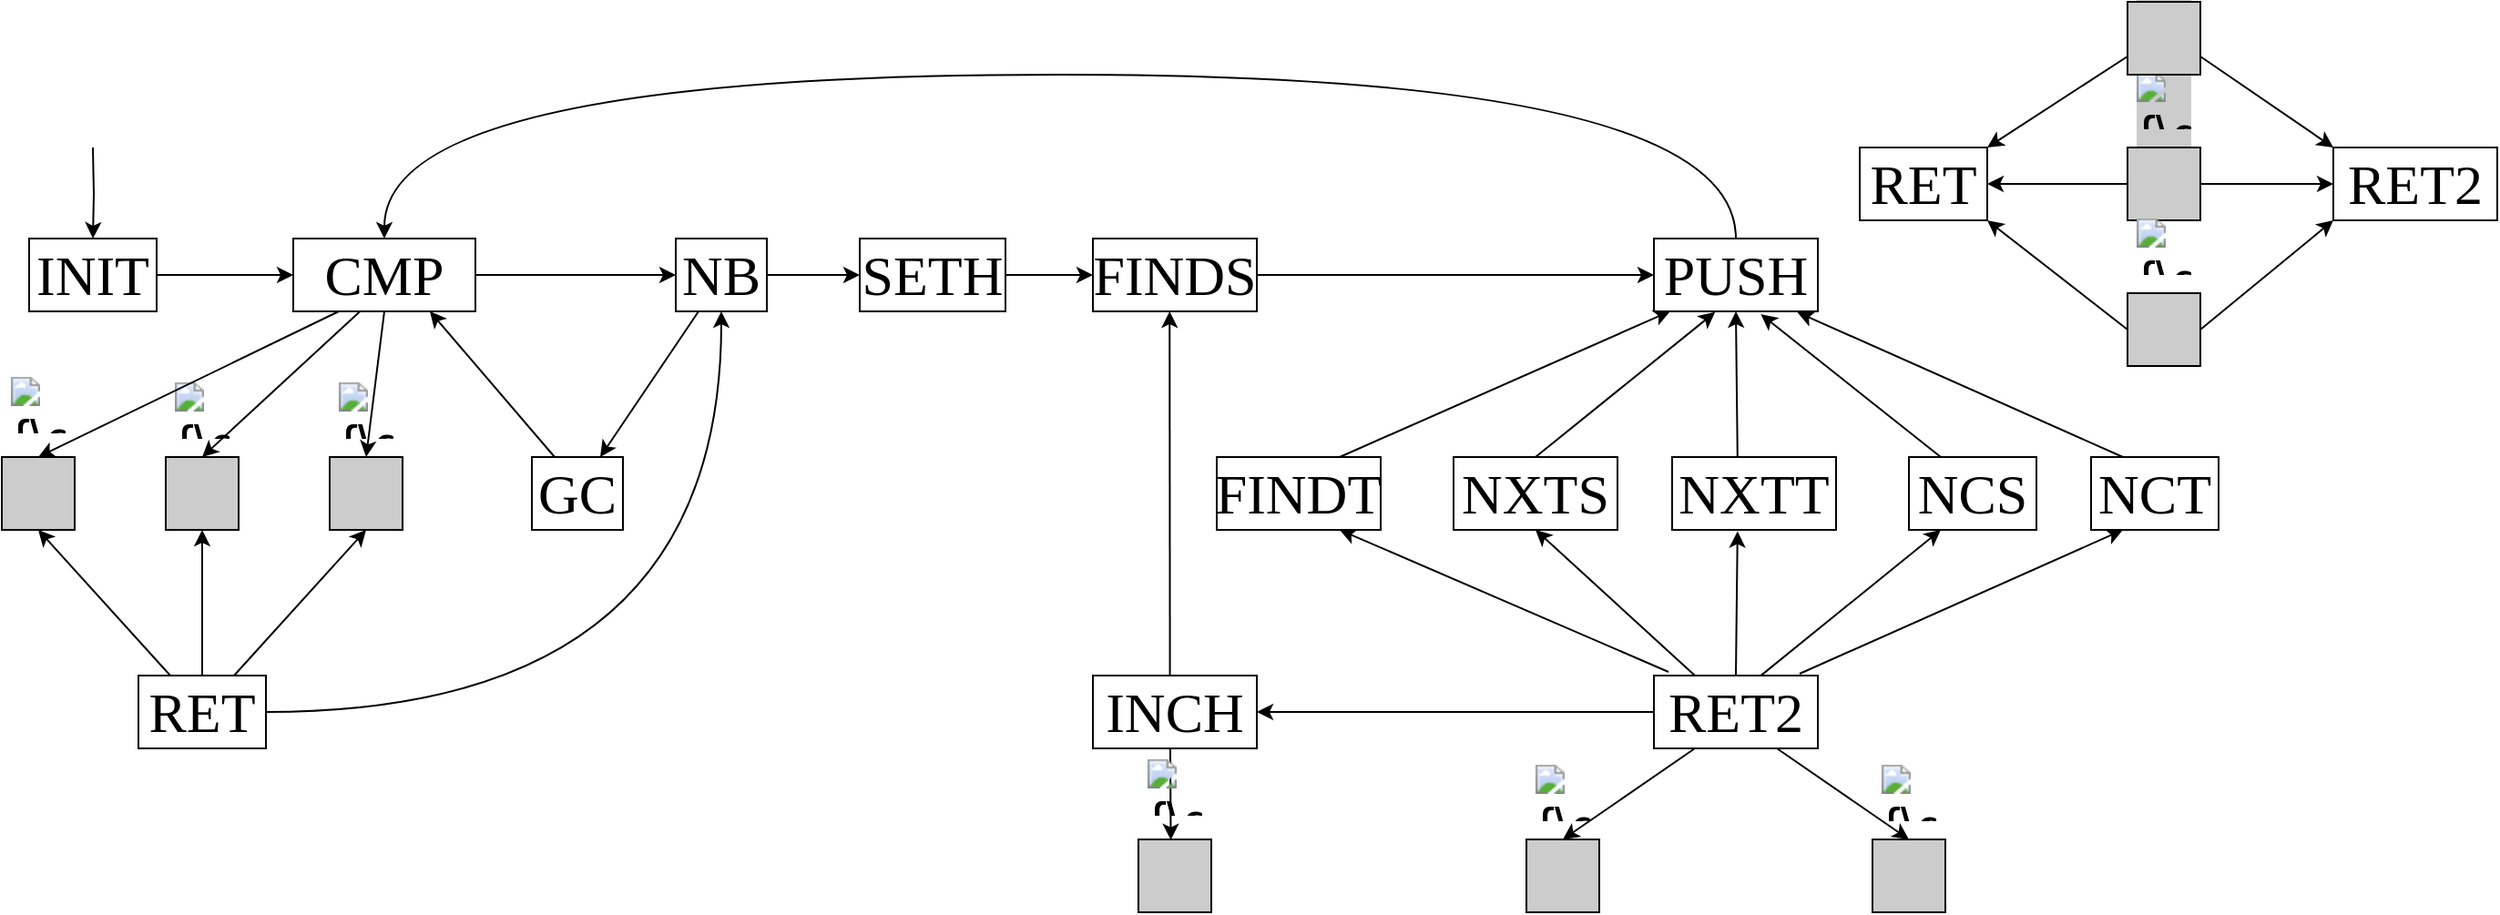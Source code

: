 <mxfile version="12.9.7" type="device"><diagram id="C5RBs43oDa-KdzZeNtuy" name="Page-1"><mxGraphModel dx="1422" dy="713" grid="1" gridSize="10" guides="1" tooltips="1" connect="1" arrows="1" fold="1" page="1" pageScale="1" pageWidth="2339" pageHeight="3300" math="0" shadow="0"><root><mxCell id="WIyWlLk6GJQsqaUBKTNV-0"/><mxCell id="WIyWlLk6GJQsqaUBKTNV-1" parent="WIyWlLk6GJQsqaUBKTNV-0"/><mxCell id="mIihfWr5q3QHx2a527gM-0" style="edgeStyle=orthogonalEdgeStyle;rounded=0;orthogonalLoop=1;jettySize=auto;html=1;exitX=0.5;exitY=1;exitDx=0;exitDy=0;fontFamily=Times New Roman;fontSize=31;" parent="WIyWlLk6GJQsqaUBKTNV-1" target="mIihfWr5q3QHx2a527gM-3" edge="1"><mxGeometry relative="1" as="geometry"><mxPoint x="230" y="200" as="sourcePoint"/></mxGeometry></mxCell><mxCell id="mIihfWr5q3QHx2a527gM-2" style="edgeStyle=orthogonalEdgeStyle;rounded=0;orthogonalLoop=1;jettySize=auto;html=1;exitX=1;exitY=0.5;exitDx=0;exitDy=0;entryX=0;entryY=0.5;entryDx=0;entryDy=0;fontFamily=Times New Roman;fontSize=31;" parent="WIyWlLk6GJQsqaUBKTNV-1" source="mIihfWr5q3QHx2a527gM-3" target="mIihfWr5q3QHx2a527gM-7" edge="1"><mxGeometry relative="1" as="geometry"/></mxCell><mxCell id="mIihfWr5q3QHx2a527gM-3" value="INIT" style="rounded=0;whiteSpace=wrap;html=1;fontFamily=Times New Roman;fontSize=31;" parent="WIyWlLk6GJQsqaUBKTNV-1" vertex="1"><mxGeometry x="195" y="250" width="70" height="40" as="geometry"/></mxCell><mxCell id="mIihfWr5q3QHx2a527gM-4" style="edgeStyle=orthogonalEdgeStyle;rounded=0;orthogonalLoop=1;jettySize=auto;html=1;exitX=1;exitY=0.5;exitDx=0;exitDy=0;entryX=0;entryY=0.5;entryDx=0;entryDy=0;fontFamily=Times New Roman;fontSize=31;" parent="WIyWlLk6GJQsqaUBKTNV-1" source="mIihfWr5q3QHx2a527gM-7" target="mIihfWr5q3QHx2a527gM-10" edge="1"><mxGeometry relative="1" as="geometry"/></mxCell><mxCell id="mIihfWr5q3QHx2a527gM-5" style="edgeStyle=none;rounded=0;orthogonalLoop=1;jettySize=auto;html=1;entryX=0.5;entryY=0;entryDx=0;entryDy=0;fontFamily=Times New Roman;fontSize=31;exitX=0.368;exitY=0.997;exitDx=0;exitDy=0;exitPerimeter=0;" parent="WIyWlLk6GJQsqaUBKTNV-1" source="mIihfWr5q3QHx2a527gM-7" target="mIihfWr5q3QHx2a527gM-14" edge="1"><mxGeometry relative="1" as="geometry"><mxPoint x="370" y="310" as="sourcePoint"/></mxGeometry></mxCell><mxCell id="mIihfWr5q3QHx2a527gM-6" style="edgeStyle=none;rounded=0;orthogonalLoop=1;jettySize=auto;html=1;entryX=0.5;entryY=0;entryDx=0;entryDy=0;fontFamily=Times New Roman;fontSize=31;exitX=0.5;exitY=1;exitDx=0;exitDy=0;" parent="WIyWlLk6GJQsqaUBKTNV-1" source="mIihfWr5q3QHx2a527gM-7" target="mIihfWr5q3QHx2a527gM-15" edge="1"><mxGeometry relative="1" as="geometry"><mxPoint x="400" y="320" as="sourcePoint"/></mxGeometry></mxCell><mxCell id="mIihfWr5q3QHx2a527gM-7" value="CMP" style="rounded=0;whiteSpace=wrap;html=1;fontFamily=Times New Roman;fontSize=31;" parent="WIyWlLk6GJQsqaUBKTNV-1" vertex="1"><mxGeometry x="340" y="250" width="100" height="40" as="geometry"/></mxCell><mxCell id="mIihfWr5q3QHx2a527gM-8" style="edgeStyle=none;rounded=0;orthogonalLoop=1;jettySize=auto;html=1;exitX=1;exitY=0.5;exitDx=0;exitDy=0;entryX=0;entryY=0.5;entryDx=0;entryDy=0;fontFamily=Times New Roman;fontSize=31;" parent="WIyWlLk6GJQsqaUBKTNV-1" source="mIihfWr5q3QHx2a527gM-10" target="mIihfWr5q3QHx2a527gM-22" edge="1"><mxGeometry relative="1" as="geometry"/></mxCell><mxCell id="mIihfWr5q3QHx2a527gM-9" style="edgeStyle=none;rounded=0;orthogonalLoop=1;jettySize=auto;html=1;exitX=0.25;exitY=1;exitDx=0;exitDy=0;entryX=0.75;entryY=0;entryDx=0;entryDy=0;fontFamily=Times New Roman;fontSize=31;" parent="WIyWlLk6GJQsqaUBKTNV-1" source="mIihfWr5q3QHx2a527gM-10" target="mIihfWr5q3QHx2a527gM-12" edge="1"><mxGeometry relative="1" as="geometry"/></mxCell><mxCell id="mIihfWr5q3QHx2a527gM-10" value="NB" style="rounded=0;whiteSpace=wrap;html=1;fontFamily=Times New Roman;fontSize=31;" parent="WIyWlLk6GJQsqaUBKTNV-1" vertex="1"><mxGeometry x="550" y="250" width="50" height="40" as="geometry"/></mxCell><mxCell id="mIihfWr5q3QHx2a527gM-11" style="edgeStyle=none;rounded=0;orthogonalLoop=1;jettySize=auto;html=1;exitX=0.25;exitY=0;exitDx=0;exitDy=0;entryX=0.75;entryY=1;entryDx=0;entryDy=0;fontFamily=Times New Roman;fontSize=31;" parent="WIyWlLk6GJQsqaUBKTNV-1" source="mIihfWr5q3QHx2a527gM-12" target="mIihfWr5q3QHx2a527gM-7" edge="1"><mxGeometry relative="1" as="geometry"/></mxCell><mxCell id="mIihfWr5q3QHx2a527gM-12" value="GC" style="rounded=0;whiteSpace=wrap;html=1;fontFamily=Times New Roman;fontSize=31;" parent="WIyWlLk6GJQsqaUBKTNV-1" vertex="1"><mxGeometry x="471" y="370" width="50" height="40" as="geometry"/></mxCell><mxCell id="mIihfWr5q3QHx2a527gM-13" value="&lt;font style=&quot;font-size: 31px;&quot;&gt;&lt;img src=&quot;https://en.wikipedia.org/api/rest_v1/media/math/render/svg/a725ebc5ab8de11d7b71a8aa5a3706c2ea467885&quot; class=&quot;mwe-math-fallback-image-inline&quot; alt=&quot;{\displaystyle \cong }&quot; style=&quot;border: 0px ; vertical-align: 0.049ex ; display: inline-block ; font-family: sans-serif ; text-align: left ; white-space: normal ; margin-bottom: -0.22ex ; width: 1.808ex ; height: 1.843ex&quot;&gt;&lt;/font&gt;" style="rounded=0;whiteSpace=wrap;html=1;fontFamily=Times New Roman;fontSize=31;labelBackgroundColor=none;fillColor=#CCCCCC;" parent="WIyWlLk6GJQsqaUBKTNV-1" vertex="1"><mxGeometry x="180" y="370" width="40" height="40" as="geometry"/></mxCell><mxCell id="mIihfWr5q3QHx2a527gM-14" value="&lt;span style=&quot;&quot;&gt;&lt;img src=&quot;https://en.wikipedia.org/api/rest_v1/media/math/render/svg/59707ac9078525b52a9e21a1baf9ab787af7a9aa&quot; class=&quot;mwe-math-fallback-image-inline&quot; alt=&quot;{\displaystyle \prec }&quot; style=&quot;border: 0px ; vertical-align: -0.338ex ; display: inline-block ; font-family: sans-serif ; text-align: left ; width: 1.808ex ; height: 1.843ex&quot;&gt;&lt;/span&gt;" style="rounded=0;whiteSpace=wrap;html=1;fontFamily=Times New Roman;fontSize=31;labelBackgroundColor=none;fillColor=#CCCCCC;" parent="WIyWlLk6GJQsqaUBKTNV-1" vertex="1"><mxGeometry x="270" y="370" width="40" height="40" as="geometry"/></mxCell><mxCell id="mIihfWr5q3QHx2a527gM-15" value="&lt;img src=&quot;https://en.wikipedia.org/api/rest_v1/media/math/render/svg/c83449a4993b5c578a3b719f854a5f042991f361&quot; class=&quot;mwe-math-fallback-image-inline&quot; alt=&quot;{\displaystyle \succ }&quot; style=&quot;border: 0px; vertical-align: -0.338ex; display: inline-block; font-family: sans-serif; text-align: left; white-space: normal; width: 1.808ex; height: 1.843ex;&quot;&gt;" style="rounded=0;whiteSpace=wrap;html=1;fontFamily=Times New Roman;fontSize=31;labelBackgroundColor=none;fillColor=#CCCCCC;" parent="WIyWlLk6GJQsqaUBKTNV-1" vertex="1"><mxGeometry x="360" y="370" width="40" height="40" as="geometry"/></mxCell><mxCell id="mIihfWr5q3QHx2a527gM-16" style="edgeStyle=none;rounded=0;orthogonalLoop=1;jettySize=auto;html=1;exitX=0.25;exitY=0;exitDx=0;exitDy=0;entryX=0.5;entryY=1;entryDx=0;entryDy=0;fontFamily=Times New Roman;fontSize=31;" parent="WIyWlLk6GJQsqaUBKTNV-1" source="mIihfWr5q3QHx2a527gM-20" target="mIihfWr5q3QHx2a527gM-13" edge="1"><mxGeometry relative="1" as="geometry"/></mxCell><mxCell id="mIihfWr5q3QHx2a527gM-17" style="edgeStyle=none;rounded=0;orthogonalLoop=1;jettySize=auto;html=1;exitX=0.5;exitY=0;exitDx=0;exitDy=0;entryX=0.5;entryY=1;entryDx=0;entryDy=0;fontFamily=Times New Roman;fontSize=31;" parent="WIyWlLk6GJQsqaUBKTNV-1" source="mIihfWr5q3QHx2a527gM-20" target="mIihfWr5q3QHx2a527gM-14" edge="1"><mxGeometry relative="1" as="geometry"/></mxCell><mxCell id="mIihfWr5q3QHx2a527gM-18" style="edgeStyle=none;rounded=0;orthogonalLoop=1;jettySize=auto;html=1;exitX=0.75;exitY=0;exitDx=0;exitDy=0;entryX=0.5;entryY=1;entryDx=0;entryDy=0;fontFamily=Times New Roman;fontSize=31;" parent="WIyWlLk6GJQsqaUBKTNV-1" source="mIihfWr5q3QHx2a527gM-20" target="mIihfWr5q3QHx2a527gM-15" edge="1"><mxGeometry relative="1" as="geometry"/></mxCell><mxCell id="mIihfWr5q3QHx2a527gM-19" style="edgeStyle=orthogonalEdgeStyle;curved=1;rounded=0;orthogonalLoop=1;jettySize=auto;html=1;exitX=1;exitY=0.5;exitDx=0;exitDy=0;entryX=0.5;entryY=1;entryDx=0;entryDy=0;fontFamily=Times New Roman;fontSize=31;" parent="WIyWlLk6GJQsqaUBKTNV-1" source="mIihfWr5q3QHx2a527gM-20" target="mIihfWr5q3QHx2a527gM-10" edge="1"><mxGeometry relative="1" as="geometry"/></mxCell><mxCell id="mIihfWr5q3QHx2a527gM-20" value="RET" style="rounded=0;whiteSpace=wrap;html=1;fontFamily=Times New Roman;fontSize=31;" parent="WIyWlLk6GJQsqaUBKTNV-1" vertex="1"><mxGeometry x="255" y="490" width="70" height="40" as="geometry"/></mxCell><mxCell id="mIihfWr5q3QHx2a527gM-21" style="edgeStyle=none;rounded=0;orthogonalLoop=1;jettySize=auto;html=1;exitX=1;exitY=0.5;exitDx=0;exitDy=0;entryX=0;entryY=0.5;entryDx=0;entryDy=0;fontFamily=Times New Roman;fontSize=31;" parent="WIyWlLk6GJQsqaUBKTNV-1" source="mIihfWr5q3QHx2a527gM-22" target="mIihfWr5q3QHx2a527gM-24" edge="1"><mxGeometry relative="1" as="geometry"/></mxCell><mxCell id="mIihfWr5q3QHx2a527gM-22" value="SETH" style="rounded=0;whiteSpace=wrap;html=1;fontFamily=Times New Roman;fontSize=31;" parent="WIyWlLk6GJQsqaUBKTNV-1" vertex="1"><mxGeometry x="651" y="250" width="80" height="40" as="geometry"/></mxCell><mxCell id="mIihfWr5q3QHx2a527gM-23" style="edgeStyle=none;rounded=0;orthogonalLoop=1;jettySize=auto;html=1;exitX=1;exitY=0.5;exitDx=0;exitDy=0;entryX=0;entryY=0.5;entryDx=0;entryDy=0;fontFamily=Times New Roman;fontSize=31;" parent="WIyWlLk6GJQsqaUBKTNV-1" source="mIihfWr5q3QHx2a527gM-24" target="mIihfWr5q3QHx2a527gM-26" edge="1"><mxGeometry relative="1" as="geometry"/></mxCell><mxCell id="mIihfWr5q3QHx2a527gM-24" value="FINDS" style="rounded=0;whiteSpace=wrap;html=1;fontFamily=Times New Roman;fontSize=31;" parent="WIyWlLk6GJQsqaUBKTNV-1" vertex="1"><mxGeometry x="779" y="250" width="90" height="40" as="geometry"/></mxCell><mxCell id="mIihfWr5q3QHx2a527gM-65" style="edgeStyle=orthogonalEdgeStyle;rounded=0;orthogonalLoop=1;jettySize=auto;html=1;exitX=0.5;exitY=0;exitDx=0;exitDy=0;entryX=0.5;entryY=0;entryDx=0;entryDy=0;curved=1;" parent="WIyWlLk6GJQsqaUBKTNV-1" source="mIihfWr5q3QHx2a527gM-26" target="mIihfWr5q3QHx2a527gM-7" edge="1"><mxGeometry relative="1" as="geometry"><Array as="points"><mxPoint x="1132" y="160"/><mxPoint x="390" y="160"/></Array></mxGeometry></mxCell><mxCell id="mIihfWr5q3QHx2a527gM-26" value="PUSH" style="rounded=0;whiteSpace=wrap;html=1;fontFamily=Times New Roman;fontSize=31;" parent="WIyWlLk6GJQsqaUBKTNV-1" vertex="1"><mxGeometry x="1087" y="250" width="90" height="40" as="geometry"/></mxCell><mxCell id="mIihfWr5q3QHx2a527gM-27" style="edgeStyle=none;rounded=0;orthogonalLoop=1;jettySize=auto;html=1;exitX=0.47;exitY=0.023;exitDx=0;exitDy=0;fontFamily=Times New Roman;fontSize=31;exitPerimeter=0;entryX=0.468;entryY=1;entryDx=0;entryDy=0;entryPerimeter=0;" parent="WIyWlLk6GJQsqaUBKTNV-1" source="mIihfWr5q3QHx2a527gM-29" target="mIihfWr5q3QHx2a527gM-24" edge="1"><mxGeometry relative="1" as="geometry"><mxPoint x="821.47" y="488.68" as="sourcePoint"/><mxPoint x="824" y="290" as="targetPoint"/></mxGeometry></mxCell><mxCell id="mIihfWr5q3QHx2a527gM-28" style="edgeStyle=none;rounded=0;orthogonalLoop=1;jettySize=auto;html=1;fontFamily=Times New Roman;fontSize=31;entryX=0.444;entryY=0.008;entryDx=0;entryDy=0;entryPerimeter=0;exitX=0.472;exitY=0.998;exitDx=0;exitDy=0;exitPerimeter=0;" parent="WIyWlLk6GJQsqaUBKTNV-1" source="mIihfWr5q3QHx2a527gM-29" target="mIihfWr5q3QHx2a527gM-52" edge="1"><mxGeometry relative="1" as="geometry"><Array as="points"/><mxPoint x="820.66" y="530.68" as="sourcePoint"/><mxPoint x="820" y="579" as="targetPoint"/></mxGeometry></mxCell><mxCell id="mIihfWr5q3QHx2a527gM-29" value="INCH" style="rounded=0;whiteSpace=wrap;html=1;fontFamily=Times New Roman;fontSize=31;" parent="WIyWlLk6GJQsqaUBKTNV-1" vertex="1"><mxGeometry x="779" y="490" width="90" height="40" as="geometry"/></mxCell><mxCell id="mIihfWr5q3QHx2a527gM-30" style="edgeStyle=none;rounded=0;orthogonalLoop=1;jettySize=auto;html=1;exitX=0;exitY=0.5;exitDx=0;exitDy=0;fontFamily=Times New Roman;fontSize=31;entryX=1;entryY=0.5;entryDx=0;entryDy=0;" parent="WIyWlLk6GJQsqaUBKTNV-1" source="mIihfWr5q3QHx2a527gM-38" target="mIihfWr5q3QHx2a527gM-29" edge="1"><mxGeometry relative="1" as="geometry"><mxPoint x="890" y="500" as="targetPoint"/></mxGeometry></mxCell><mxCell id="mIihfWr5q3QHx2a527gM-31" style="edgeStyle=none;rounded=0;orthogonalLoop=1;jettySize=auto;html=1;exitX=0.25;exitY=1;exitDx=0;exitDy=0;entryX=0.5;entryY=0;entryDx=0;entryDy=0;fontFamily=Times New Roman;fontSize=31;" parent="WIyWlLk6GJQsqaUBKTNV-1" source="mIihfWr5q3QHx2a527gM-38" target="mIihfWr5q3QHx2a527gM-50" edge="1"><mxGeometry relative="1" as="geometry"/></mxCell><mxCell id="mIihfWr5q3QHx2a527gM-32" style="edgeStyle=none;rounded=0;orthogonalLoop=1;jettySize=auto;html=1;exitX=0.75;exitY=1;exitDx=0;exitDy=0;entryX=0.5;entryY=0;entryDx=0;entryDy=0;fontFamily=Times New Roman;fontSize=31;" parent="WIyWlLk6GJQsqaUBKTNV-1" source="mIihfWr5q3QHx2a527gM-38" target="mIihfWr5q3QHx2a527gM-51" edge="1"><mxGeometry relative="1" as="geometry"/></mxCell><mxCell id="mIihfWr5q3QHx2a527gM-33" style="edgeStyle=none;rounded=0;orthogonalLoop=1;jettySize=auto;html=1;exitX=0.089;exitY=-0.05;exitDx=0;exitDy=0;entryX=0.75;entryY=1;entryDx=0;entryDy=0;fontFamily=Times New Roman;fontSize=31;exitPerimeter=0;" parent="WIyWlLk6GJQsqaUBKTNV-1" source="mIihfWr5q3QHx2a527gM-38" target="mIihfWr5q3QHx2a527gM-40" edge="1"><mxGeometry relative="1" as="geometry"/></mxCell><mxCell id="mIihfWr5q3QHx2a527gM-34" style="edgeStyle=none;rounded=0;orthogonalLoop=1;jettySize=auto;html=1;exitX=0.25;exitY=0;exitDx=0;exitDy=0;entryX=0.5;entryY=1;entryDx=0;entryDy=0;fontFamily=Times New Roman;fontSize=31;" parent="WIyWlLk6GJQsqaUBKTNV-1" source="mIihfWr5q3QHx2a527gM-38" target="mIihfWr5q3QHx2a527gM-42" edge="1"><mxGeometry relative="1" as="geometry"/></mxCell><mxCell id="mIihfWr5q3QHx2a527gM-35" style="edgeStyle=none;rounded=0;orthogonalLoop=1;jettySize=auto;html=1;entryX=0.25;entryY=1;entryDx=0;entryDy=0;fontFamily=Times New Roman;fontSize=31;" parent="WIyWlLk6GJQsqaUBKTNV-1" target="mIihfWr5q3QHx2a527gM-48" edge="1"><mxGeometry relative="1" as="geometry"><mxPoint x="1167" y="489" as="sourcePoint"/></mxGeometry></mxCell><mxCell id="mIihfWr5q3QHx2a527gM-36" style="edgeStyle=none;rounded=0;orthogonalLoop=1;jettySize=auto;html=1;exitX=0.633;exitY=0.036;exitDx=0;exitDy=0;entryX=0.25;entryY=1;entryDx=0;entryDy=0;fontFamily=Times New Roman;fontSize=31;exitPerimeter=0;" parent="WIyWlLk6GJQsqaUBKTNV-1" source="mIihfWr5q3QHx2a527gM-38" target="mIihfWr5q3QHx2a527gM-46" edge="1"><mxGeometry relative="1" as="geometry"/></mxCell><mxCell id="mIihfWr5q3QHx2a527gM-37" style="edgeStyle=none;rounded=0;orthogonalLoop=1;jettySize=auto;html=1;exitX=0.5;exitY=0;exitDx=0;exitDy=0;fontFamily=Times New Roman;fontSize=31;entryX=0.399;entryY=1.019;entryDx=0;entryDy=0;entryPerimeter=0;" parent="WIyWlLk6GJQsqaUBKTNV-1" source="mIihfWr5q3QHx2a527gM-38" target="mIihfWr5q3QHx2a527gM-44" edge="1"><mxGeometry relative="1" as="geometry"><mxPoint x="1134" y="411" as="targetPoint"/></mxGeometry></mxCell><mxCell id="mIihfWr5q3QHx2a527gM-38" value="RET2" style="rounded=0;whiteSpace=wrap;html=1;fontFamily=Times New Roman;fontSize=31;" parent="WIyWlLk6GJQsqaUBKTNV-1" vertex="1"><mxGeometry x="1087" y="490" width="90" height="40" as="geometry"/></mxCell><mxCell id="mIihfWr5q3QHx2a527gM-39" style="edgeStyle=none;rounded=0;orthogonalLoop=1;jettySize=auto;html=1;exitX=0.75;exitY=0;exitDx=0;exitDy=0;entryX=0.1;entryY=0.996;entryDx=0;entryDy=0;entryPerimeter=0;fontFamily=Times New Roman;fontSize=31;" parent="WIyWlLk6GJQsqaUBKTNV-1" source="mIihfWr5q3QHx2a527gM-40" target="mIihfWr5q3QHx2a527gM-26" edge="1"><mxGeometry relative="1" as="geometry"/></mxCell><mxCell id="mIihfWr5q3QHx2a527gM-40" value="FINDT" style="rounded=0;whiteSpace=wrap;html=1;fontFamily=Times New Roman;fontSize=31;" parent="WIyWlLk6GJQsqaUBKTNV-1" vertex="1"><mxGeometry x="847" y="370" width="90" height="40" as="geometry"/></mxCell><mxCell id="mIihfWr5q3QHx2a527gM-41" style="edgeStyle=none;rounded=0;orthogonalLoop=1;jettySize=auto;html=1;exitX=0.5;exitY=0;exitDx=0;exitDy=0;entryX=0.373;entryY=1.011;entryDx=0;entryDy=0;entryPerimeter=0;fontFamily=Times New Roman;fontSize=31;" parent="WIyWlLk6GJQsqaUBKTNV-1" source="mIihfWr5q3QHx2a527gM-42" target="mIihfWr5q3QHx2a527gM-26" edge="1"><mxGeometry relative="1" as="geometry"/></mxCell><mxCell id="mIihfWr5q3QHx2a527gM-42" value="NXTS" style="rounded=0;whiteSpace=wrap;html=1;fontFamily=Times New Roman;fontSize=31;" parent="WIyWlLk6GJQsqaUBKTNV-1" vertex="1"><mxGeometry x="977" y="370" width="90" height="40" as="geometry"/></mxCell><mxCell id="mIihfWr5q3QHx2a527gM-43" style="edgeStyle=none;rounded=0;orthogonalLoop=1;jettySize=auto;html=1;exitX=0.399;exitY=0.019;exitDx=0;exitDy=0;entryX=0.5;entryY=1;entryDx=0;entryDy=0;fontFamily=Times New Roman;fontSize=31;exitPerimeter=0;" parent="WIyWlLk6GJQsqaUBKTNV-1" source="mIihfWr5q3QHx2a527gM-44" target="mIihfWr5q3QHx2a527gM-26" edge="1"><mxGeometry relative="1" as="geometry"/></mxCell><mxCell id="mIihfWr5q3QHx2a527gM-44" value="NXTT" style="rounded=0;whiteSpace=wrap;html=1;fontFamily=Times New Roman;fontSize=31;" parent="WIyWlLk6GJQsqaUBKTNV-1" vertex="1"><mxGeometry x="1097" y="370" width="90" height="40" as="geometry"/></mxCell><mxCell id="mIihfWr5q3QHx2a527gM-45" style="edgeStyle=none;rounded=0;orthogonalLoop=1;jettySize=auto;html=1;exitX=0.25;exitY=0;exitDx=0;exitDy=0;entryX=0.652;entryY=1.039;entryDx=0;entryDy=0;entryPerimeter=0;fontFamily=Times New Roman;fontSize=31;" parent="WIyWlLk6GJQsqaUBKTNV-1" source="mIihfWr5q3QHx2a527gM-46" target="mIihfWr5q3QHx2a527gM-26" edge="1"><mxGeometry relative="1" as="geometry"/></mxCell><mxCell id="mIihfWr5q3QHx2a527gM-46" value="NCS" style="rounded=0;whiteSpace=wrap;html=1;fontFamily=Times New Roman;fontSize=31;" parent="WIyWlLk6GJQsqaUBKTNV-1" vertex="1"><mxGeometry x="1227" y="370" width="70" height="40" as="geometry"/></mxCell><mxCell id="mIihfWr5q3QHx2a527gM-47" style="edgeStyle=none;rounded=0;orthogonalLoop=1;jettySize=auto;html=1;exitX=0.25;exitY=0;exitDx=0;exitDy=0;entryX=0.875;entryY=1.011;entryDx=0;entryDy=0;entryPerimeter=0;fontFamily=Times New Roman;fontSize=31;" parent="WIyWlLk6GJQsqaUBKTNV-1" source="mIihfWr5q3QHx2a527gM-48" target="mIihfWr5q3QHx2a527gM-26" edge="1"><mxGeometry relative="1" as="geometry"/></mxCell><mxCell id="mIihfWr5q3QHx2a527gM-48" value="NCT" style="rounded=0;whiteSpace=wrap;html=1;fontFamily=Times New Roman;fontSize=31;" parent="WIyWlLk6GJQsqaUBKTNV-1" vertex="1"><mxGeometry x="1327" y="370" width="70" height="40" as="geometry"/></mxCell><mxCell id="mIihfWr5q3QHx2a527gM-49" style="edgeStyle=orthogonalEdgeStyle;rounded=0;orthogonalLoop=1;jettySize=auto;html=1;exitX=0.5;exitY=1;exitDx=0;exitDy=0;fontFamily=Times New Roman;fontSize=31;" parent="WIyWlLk6GJQsqaUBKTNV-1" source="mIihfWr5q3QHx2a527gM-38" target="mIihfWr5q3QHx2a527gM-38" edge="1"><mxGeometry relative="1" as="geometry"/></mxCell><mxCell id="mIihfWr5q3QHx2a527gM-50" value="&lt;span style=&quot;&quot;&gt;&lt;img src=&quot;https://en.wikipedia.org/api/rest_v1/media/math/render/svg/59707ac9078525b52a9e21a1baf9ab787af7a9aa&quot; class=&quot;mwe-math-fallback-image-inline&quot; alt=&quot;{\displaystyle \prec }&quot; style=&quot;border: 0px ; vertical-align: -0.338ex ; display: inline-block ; font-family: sans-serif ; text-align: left ; width: 1.808ex ; height: 1.843ex&quot;&gt;&lt;/span&gt;" style="rounded=0;whiteSpace=wrap;html=1;fontFamily=Times New Roman;fontSize=31;labelBackgroundColor=none;fillColor=#CCCCCC;" parent="WIyWlLk6GJQsqaUBKTNV-1" vertex="1"><mxGeometry x="1017" y="580" width="40" height="40" as="geometry"/></mxCell><mxCell id="mIihfWr5q3QHx2a527gM-51" value="&lt;img src=&quot;https://en.wikipedia.org/api/rest_v1/media/math/render/svg/c83449a4993b5c578a3b719f854a5f042991f361&quot; class=&quot;mwe-math-fallback-image-inline&quot; alt=&quot;{\displaystyle \succ }&quot; style=&quot;border: 0px; vertical-align: -0.338ex; display: inline-block; font-family: sans-serif; text-align: left; white-space: normal; width: 1.808ex; height: 1.843ex;&quot;&gt;" style="rounded=0;whiteSpace=wrap;html=1;fontFamily=Times New Roman;fontSize=31;labelBackgroundColor=none;fillColor=#CCCCCC;" parent="WIyWlLk6GJQsqaUBKTNV-1" vertex="1"><mxGeometry x="1207" y="580" width="40" height="40" as="geometry"/></mxCell><mxCell id="mIihfWr5q3QHx2a527gM-52" value="&lt;font style=&quot;font-size: 31px;&quot;&gt;&lt;img src=&quot;https://en.wikipedia.org/api/rest_v1/media/math/render/svg/a725ebc5ab8de11d7b71a8aa5a3706c2ea467885&quot; class=&quot;mwe-math-fallback-image-inline&quot; alt=&quot;{\displaystyle \cong }&quot; style=&quot;border: 0px ; vertical-align: 0.049ex ; display: inline-block ; font-family: sans-serif ; text-align: left ; white-space: normal ; margin-bottom: -0.22ex ; width: 1.808ex ; height: 1.843ex&quot;&gt;&lt;/font&gt;" style="rounded=0;whiteSpace=wrap;html=1;fontFamily=Times New Roman;fontSize=31;labelBackgroundColor=none;fillColor=#CCCCCC;" parent="WIyWlLk6GJQsqaUBKTNV-1" vertex="1"><mxGeometry x="804" y="580" width="40" height="40" as="geometry"/></mxCell><mxCell id="mIihfWr5q3QHx2a527gM-53" value="RET" style="rounded=0;whiteSpace=wrap;html=1;fontFamily=Times New Roman;fontSize=31;" parent="WIyWlLk6GJQsqaUBKTNV-1" vertex="1"><mxGeometry x="1200" y="200" width="70" height="40" as="geometry"/></mxCell><mxCell id="mIihfWr5q3QHx2a527gM-54" value="RET2" style="rounded=0;whiteSpace=wrap;html=1;fontFamily=Times New Roman;fontSize=31;" parent="WIyWlLk6GJQsqaUBKTNV-1" vertex="1"><mxGeometry x="1460" y="200" width="90" height="40" as="geometry"/></mxCell><mxCell id="mIihfWr5q3QHx2a527gM-55" style="edgeStyle=none;rounded=0;orthogonalLoop=1;jettySize=auto;html=1;exitX=0;exitY=0.75;exitDx=0;exitDy=0;entryX=1;entryY=0;entryDx=0;entryDy=0;fontFamily=Times New Roman;fontSize=31;" parent="WIyWlLk6GJQsqaUBKTNV-1" source="mIihfWr5q3QHx2a527gM-57" target="mIihfWr5q3QHx2a527gM-53" edge="1"><mxGeometry relative="1" as="geometry"/></mxCell><mxCell id="mIihfWr5q3QHx2a527gM-56" style="edgeStyle=none;rounded=0;orthogonalLoop=1;jettySize=auto;html=1;exitX=1;exitY=0.75;exitDx=0;exitDy=0;fontFamily=Times New Roman;fontSize=31;entryX=0;entryY=0;entryDx=0;entryDy=0;" parent="WIyWlLk6GJQsqaUBKTNV-1" source="mIihfWr5q3QHx2a527gM-57" target="mIihfWr5q3QHx2a527gM-54" edge="1"><mxGeometry relative="1" as="geometry"><mxPoint x="1460" y="170" as="targetPoint"/></mxGeometry></mxCell><mxCell id="mIihfWr5q3QHx2a527gM-57" value="&lt;font style=&quot;font-size: 31px;&quot;&gt;&lt;img src=&quot;https://en.wikipedia.org/api/rest_v1/media/math/render/svg/a725ebc5ab8de11d7b71a8aa5a3706c2ea467885&quot; class=&quot;mwe-math-fallback-image-inline&quot; alt=&quot;{\displaystyle \cong }&quot; style=&quot;border: 0px ; vertical-align: 0.049ex ; display: inline-block ; font-family: sans-serif ; text-align: left ; white-space: normal ; margin-bottom: -0.22ex ; width: 1.808ex ; height: 1.843ex&quot;&gt;&lt;/font&gt;" style="rounded=0;whiteSpace=wrap;html=1;fontFamily=Times New Roman;fontSize=31;labelBackgroundColor=#CCCCCC;fillColor=#CCCCCC;" parent="WIyWlLk6GJQsqaUBKTNV-1" vertex="1"><mxGeometry x="1347" y="120" width="40" height="40" as="geometry"/></mxCell><mxCell id="mIihfWr5q3QHx2a527gM-58" style="edgeStyle=none;rounded=0;orthogonalLoop=1;jettySize=auto;html=1;exitX=0;exitY=0.5;exitDx=0;exitDy=0;entryX=1;entryY=0.5;entryDx=0;entryDy=0;fontFamily=Times New Roman;fontSize=31;" parent="WIyWlLk6GJQsqaUBKTNV-1" source="mIihfWr5q3QHx2a527gM-60" target="mIihfWr5q3QHx2a527gM-53" edge="1"><mxGeometry relative="1" as="geometry"/></mxCell><mxCell id="mIihfWr5q3QHx2a527gM-59" style="edgeStyle=none;rounded=0;orthogonalLoop=1;jettySize=auto;html=1;exitX=1;exitY=0.5;exitDx=0;exitDy=0;entryX=0;entryY=0.5;entryDx=0;entryDy=0;fontFamily=Times New Roman;fontSize=31;" parent="WIyWlLk6GJQsqaUBKTNV-1" source="mIihfWr5q3QHx2a527gM-60" target="mIihfWr5q3QHx2a527gM-54" edge="1"><mxGeometry relative="1" as="geometry"/></mxCell><mxCell id="mIihfWr5q3QHx2a527gM-60" value="&lt;span style=&quot;&quot;&gt;&lt;img src=&quot;https://en.wikipedia.org/api/rest_v1/media/math/render/svg/59707ac9078525b52a9e21a1baf9ab787af7a9aa&quot; class=&quot;mwe-math-fallback-image-inline&quot; alt=&quot;{\displaystyle \prec }&quot; style=&quot;border: 0px ; vertical-align: -0.338ex ; display: inline-block ; font-family: sans-serif ; text-align: left ; width: 1.808ex ; height: 1.843ex&quot;&gt;&lt;/span&gt;" style="rounded=0;whiteSpace=wrap;html=1;fontFamily=Times New Roman;fontSize=31;labelBackgroundColor=none;fillColor=#CCCCCC;" parent="WIyWlLk6GJQsqaUBKTNV-1" vertex="1"><mxGeometry x="1347" y="200" width="40" height="40" as="geometry"/></mxCell><mxCell id="mIihfWr5q3QHx2a527gM-61" style="edgeStyle=none;rounded=0;orthogonalLoop=1;jettySize=auto;html=1;exitX=0;exitY=0.5;exitDx=0;exitDy=0;entryX=1;entryY=1;entryDx=0;entryDy=0;fontFamily=Times New Roman;fontSize=31;" parent="WIyWlLk6GJQsqaUBKTNV-1" source="mIihfWr5q3QHx2a527gM-63" target="mIihfWr5q3QHx2a527gM-53" edge="1"><mxGeometry relative="1" as="geometry"/></mxCell><mxCell id="mIihfWr5q3QHx2a527gM-62" style="edgeStyle=none;rounded=0;orthogonalLoop=1;jettySize=auto;html=1;exitX=1;exitY=0.5;exitDx=0;exitDy=0;fontFamily=Times New Roman;fontSize=31;entryX=0;entryY=1;entryDx=0;entryDy=0;" parent="WIyWlLk6GJQsqaUBKTNV-1" source="mIihfWr5q3QHx2a527gM-63" target="mIihfWr5q3QHx2a527gM-54" edge="1"><mxGeometry relative="1" as="geometry"><mxPoint x="1480" y="242" as="targetPoint"/></mxGeometry></mxCell><mxCell id="mIihfWr5q3QHx2a527gM-63" value="&lt;img src=&quot;https://en.wikipedia.org/api/rest_v1/media/math/render/svg/c83449a4993b5c578a3b719f854a5f042991f361&quot; class=&quot;mwe-math-fallback-image-inline&quot; alt=&quot;{\displaystyle \succ }&quot; style=&quot;border: 0px; vertical-align: -0.338ex; display: inline-block; font-family: sans-serif; text-align: left; white-space: normal; width: 1.808ex; height: 1.843ex;&quot;&gt;" style="rounded=0;whiteSpace=wrap;html=1;fontFamily=Times New Roman;fontSize=31;labelBackgroundColor=none;fillColor=#CCCCCC;" parent="WIyWlLk6GJQsqaUBKTNV-1" vertex="1"><mxGeometry x="1347" y="280" width="40" height="40" as="geometry"/></mxCell><mxCell id="mIihfWr5q3QHx2a527gM-64" value="" style="endArrow=classic;html=1;fontFamily=Times New Roman;fontSize=31;entryX=0.5;entryY=0;entryDx=0;entryDy=0;exitX=0.25;exitY=1;exitDx=0;exitDy=0;" parent="WIyWlLk6GJQsqaUBKTNV-1" source="mIihfWr5q3QHx2a527gM-7" target="mIihfWr5q3QHx2a527gM-13" edge="1"><mxGeometry width="50" height="50" relative="1" as="geometry"><mxPoint x="340" y="300" as="sourcePoint"/><mxPoint x="380" y="330" as="targetPoint"/></mxGeometry></mxCell><mxCell id="WgpDj8OtBaP74uZJQ1j1-0" value="&lt;font style=&quot;font-size: 31px;&quot;&gt;&lt;img src=&quot;https://en.wikipedia.org/api/rest_v1/media/math/render/svg/a725ebc5ab8de11d7b71a8aa5a3706c2ea467885&quot; class=&quot;mwe-math-fallback-image-inline&quot; alt=&quot;{\displaystyle \cong }&quot; style=&quot;border: 0px ; vertical-align: 0.049ex ; display: inline-block ; font-family: sans-serif ; text-align: left ; white-space: normal ; margin-bottom: -0.22ex ; width: 1.808ex ; height: 1.843ex&quot;&gt;&lt;/font&gt;" style="rounded=0;whiteSpace=wrap;html=1;fontFamily=Times New Roman;fontSize=31;labelBackgroundColor=none;fillColor=#CCCCCC;" vertex="1" parent="WIyWlLk6GJQsqaUBKTNV-1"><mxGeometry x="1347" y="120" width="40" height="40" as="geometry"/></mxCell></root></mxGraphModel></diagram></mxfile>